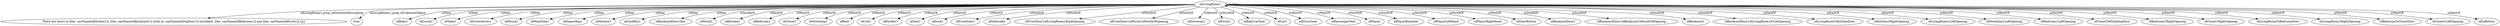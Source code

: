 digraph  {
idLivingRoom1 [node_type=entity_node];
"There are doors to [the, sayName(idKitchen1)], [the, sayName(idBackyard1)] (with [a, sayName(idDogDoor1)] installed), [the, sayName(idBedroom1)] and [the, sayName(idPorch1)].{p}" [node_type=property_node];
true [node_type=property_node];
idBaby1 [node_type=entity_node];
idCouch1 [node_type=entity_node];
idTable1 [node_type=entity_node];
idScrewdriver1 [node_type=entity_node];
idHouse1 [node_type=entity_node];
idMomNote1 [node_type=entity_node];
idDiaperBag1 [node_type=entity_node];
idMonitor1 [node_type=entity_node];
idCardKey1 [node_type=entity_node];
idBackyardDoor1Key [node_type=entity_node];
idWorld1 [node_type=entity_node];
idKitchen1 [node_type=entity_node];
idBedroom1 [node_type=entity_node];
idCloset1 [node_type=entity_node];
idWorkshop1 [node_type=entity_node];
idBed1 [node_type=entity_node];
idCrib1 [node_type=entity_node];
idPacifier1 [node_type=entity_node];
idTent1 [node_type=entity_node];
idDock1 [node_type=entity_node];
idFrontDoor1 [node_type=entity_node];
idSidewalk1 [node_type=entity_node];
idFrontDoor1idLivingRoom1BackOpening [node_type=entity_node];
idFrontDoor1idPorch1idNorthOfOpening [node_type=entity_node];
idDriveway1 [node_type=entity_node];
idPorch1 [node_type=entity_node];
idBabyCarSeat [node_type=entity_node];
idCar1 [node_type=entity_node];
idDriverSeat [node_type=entity_node];
idPassengerSeat [node_type=entity_node];
idPlayer [node_type=entity_node];
idPlayerBackside [node_type=entity_node];
idPlayerLeftHand [node_type=entity_node];
idPlayerRightHand [node_type=entity_node];
idStartButton [node_type=entity_node];
idBackyardDoor1 [node_type=entity_node];
idBackyardDoor1idBackyard1idSouthOfOpening [node_type=entity_node];
idBackyard1 [node_type=entity_node];
idBackyardDoor1idLivingRoom1FrontOpening [node_type=entity_node];
idLivingRoomToKitchenDoor [node_type=entity_node];
idKitchen1RightOpening [node_type=entity_node];
idLivingRoom1LeftOpening [node_type=entity_node];
idWorkshop1LeftOpening [node_type=entity_node];
idBedroom1LeftOpening [node_type=entity_node];
idClosetToWorkshopDoor [node_type=entity_node];
idBedroom1RightOpening [node_type=entity_node];
idCloset1RightOpening [node_type=entity_node];
idLivingRoomToBedroomDoor [node_type=entity_node];
idLivingRoom1RightOpening [node_type=entity_node];
idBedroomToClosetDoor [node_type=entity_node];
idCloset1LeftOpening [node_type=entity_node];
idGoButton [node_type=entity_node];
idLivingRoom1 -> "There are doors to [the, sayName(idKitchen1)], [the, sayName(idBackyard1)] (with [a, sayName(idDogDoor1)] installed), [the, sayName(idBedroom1)] and [the, sayName(idPorch1)].{p}"  [edge_type=property, label=idLivingRoom1_prop_idDirectionDescription];
idLivingRoom1 -> true  [edge_type=property, label=idLivingRoom1_prop_idUnknownObject];
idLivingRoom1 -> idBaby1  [edge_type=relationship, label=isNear];
idLivingRoom1 -> idCouch1  [edge_type=relationship, label=isNear];
idLivingRoom1 -> idTable1  [edge_type=relationship, label=isNear];
idLivingRoom1 -> idScrewdriver1  [edge_type=relationship, label=isNear];
idLivingRoom1 -> idHouse1  [edge_type=relationship, label=isNear];
idLivingRoom1 -> idMomNote1  [edge_type=relationship, label=isNear];
idLivingRoom1 -> idDiaperBag1  [edge_type=relationship, label=isNear];
idLivingRoom1 -> idMonitor1  [edge_type=relationship, label=isNear];
idLivingRoom1 -> idCardKey1  [edge_type=relationship, label=isNear];
idLivingRoom1 -> idBackyardDoor1Key  [edge_type=relationship, label=isNear];
idLivingRoom1 -> idWorld1  [edge_type=relationship, label=isInsideOf];
idLivingRoom1 -> idLivingRoom1  [edge_type=relationship, label=isNear];
idLivingRoom1 -> idKitchen1  [edge_type=relationship, label=isEastOf];
idLivingRoom1 -> idBedroom1  [edge_type=relationship, label=isWestOf];
idLivingRoom1 -> idCloset1  [edge_type=relationship, label=isWestOf];
idLivingRoom1 -> idWorkshop1  [edge_type=relationship, label=isWestOf];
idLivingRoom1 -> idBed1  [edge_type=relationship, label=isWestOf];
idLivingRoom1 -> idCrib1  [edge_type=relationship, label=isWestOf];
idLivingRoom1 -> idPacifier1  [edge_type=relationship, label=isWestOf];
idLivingRoom1 -> idTent1  [edge_type=relationship, label=isWestOf];
idLivingRoom1 -> idDock1  [edge_type=relationship, label=isWestOf];
idLivingRoom1 -> idFrontDoor1  [edge_type=relationship, label=isNorthOf];
idLivingRoom1 -> idSidewalk1  [edge_type=relationship, label=isNorthOf];
idLivingRoom1 -> idFrontDoor1idLivingRoom1BackOpening  [edge_type=relationship, label=isNorthOf];
idLivingRoom1 -> idFrontDoor1idPorch1idNorthOfOpening  [edge_type=relationship, label=isNorthOf];
idLivingRoom1 -> idDriveway1  [edge_type=relationship, label=isWestOf];
idLivingRoom1 -> idPorch1  [edge_type=relationship, label=isNorthOf];
idLivingRoom1 -> idBabyCarSeat  [edge_type=relationship, label=isWestOf];
idLivingRoom1 -> idCar1  [edge_type=relationship, label=isWestOf];
idLivingRoom1 -> idDriverSeat  [edge_type=relationship, label=isWestOf];
idLivingRoom1 -> idPassengerSeat  [edge_type=relationship, label=isWestOf];
idLivingRoom1 -> idPlayer  [edge_type=relationship, label=isNorthOf];
idLivingRoom1 -> idPlayerBackside  [edge_type=relationship, label=isNorthOf];
idLivingRoom1 -> idPlayerLeftHand  [edge_type=relationship, label=isNorthOf];
idLivingRoom1 -> idPlayerRightHand  [edge_type=relationship, label=isNorthOf];
idLivingRoom1 -> idStartButton  [edge_type=relationship, label=isWestOf];
idLivingRoom1 -> idBackyardDoor1  [edge_type=relationship, label=isSouthOf];
idLivingRoom1 -> idBackyardDoor1idBackyard1idSouthOfOpening  [edge_type=relationship, label=isSouthOf];
idLivingRoom1 -> idBackyard1  [edge_type=relationship, label=isSouthOf];
idLivingRoom1 -> idBackyardDoor1idLivingRoom1FrontOpening  [edge_type=relationship, label=isSouthOf];
idLivingRoom1 -> idLivingRoomToKitchenDoor  [edge_type=relationship, label=isEastOf];
idLivingRoom1 -> idKitchen1RightOpening  [edge_type=relationship, label=isEastOf];
idLivingRoom1 -> idLivingRoom1LeftOpening  [edge_type=relationship, label=isEastOf];
idLivingRoom1 -> idWorkshop1LeftOpening  [edge_type=relationship, label=isWestOf];
idLivingRoom1 -> idBedroom1LeftOpening  [edge_type=relationship, label=isWestOf];
idLivingRoom1 -> idClosetToWorkshopDoor  [edge_type=relationship, label=isWestOf];
idLivingRoom1 -> idBedroom1RightOpening  [edge_type=relationship, label=isWestOf];
idLivingRoom1 -> idCloset1RightOpening  [edge_type=relationship, label=isWestOf];
idLivingRoom1 -> idLivingRoomToBedroomDoor  [edge_type=relationship, label=isWestOf];
idLivingRoom1 -> idLivingRoom1RightOpening  [edge_type=relationship, label=isWestOf];
idLivingRoom1 -> idBedroomToClosetDoor  [edge_type=relationship, label=isWestOf];
idLivingRoom1 -> idCloset1LeftOpening  [edge_type=relationship, label=isWestOf];
idLivingRoom1 -> idGoButton  [edge_type=relationship, label=isWestOf];
}
